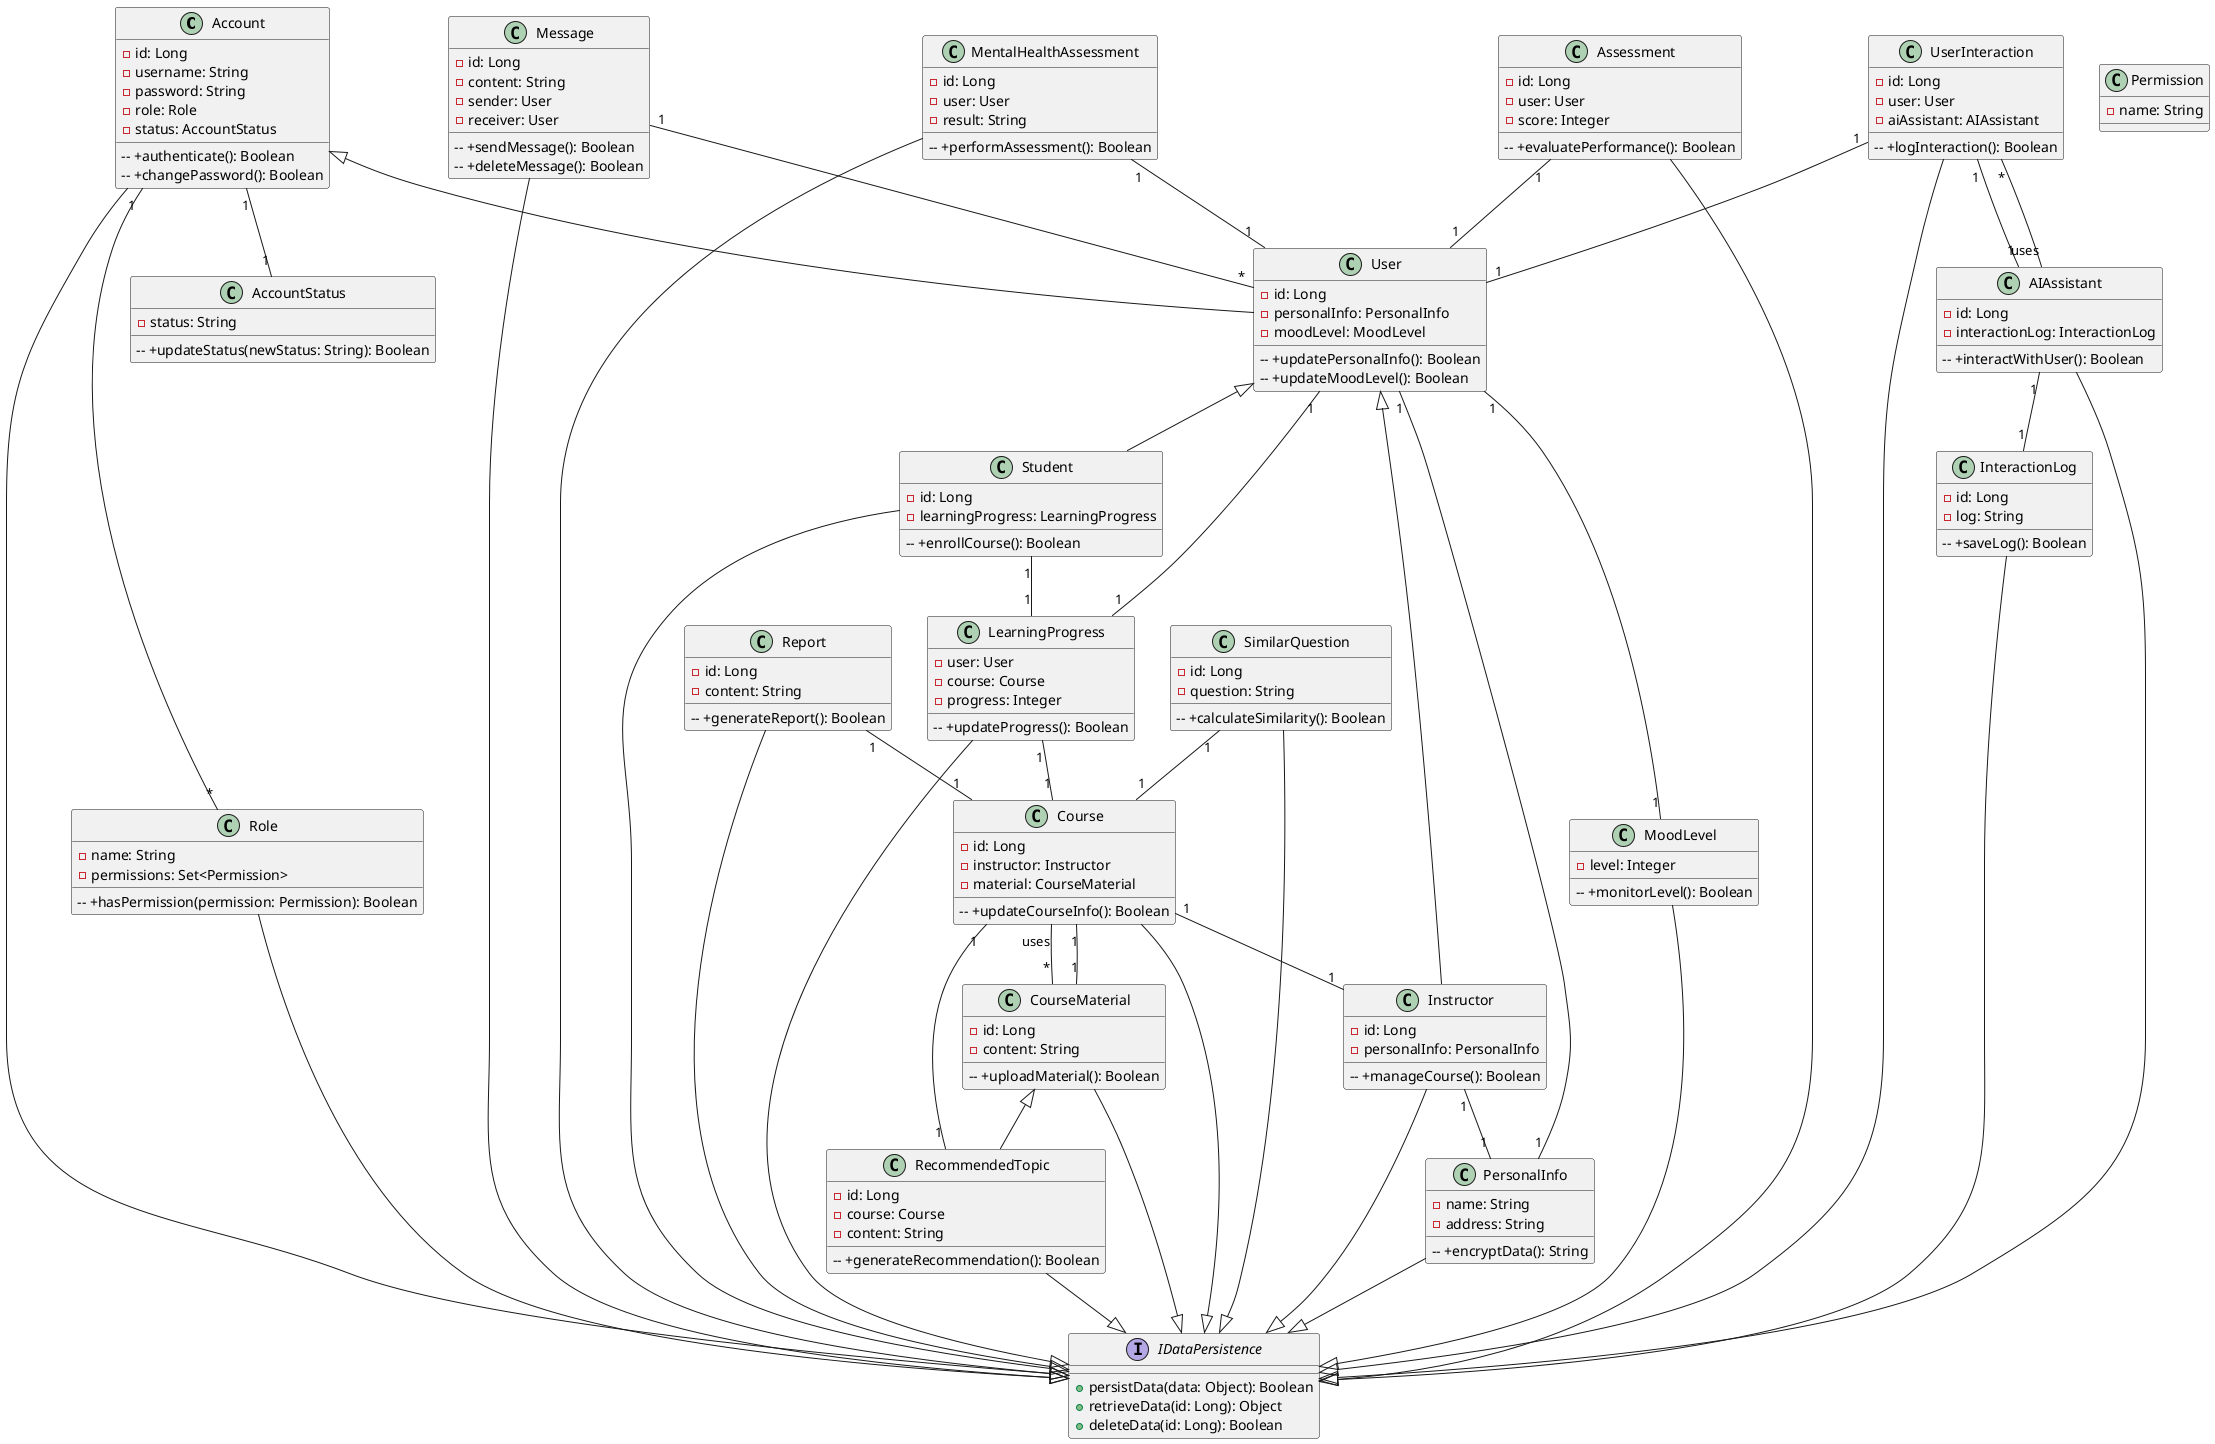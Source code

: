 @startuml
' 设计机制类图示例

' 定义类
class Account {
  - id: Long
  - username: String
  - password: String
  - role: Role
  - status: AccountStatus
  -- +authenticate(): Boolean
  -- +changePassword(): Boolean
}

class Role {
  - name: String
  - permissions: Set<Permission>
  -- +hasPermission(permission: Permission): Boolean
}

class Permission {
  - name: String
}

class AccountStatus {
  - status: String
  -- +updateStatus(newStatus: String): Boolean
}

class Message {
  - id: Long
  - content: String
  - sender: User
  - receiver: User
  -- +sendMessage(): Boolean
  -- +deleteMessage(): Boolean
}

class User {
  - id: Long
  - personalInfo: PersonalInfo
  - moodLevel: MoodLevel
  -- +updatePersonalInfo(): Boolean
  -- +updateMoodLevel(): Boolean
}

class PersonalInfo {
  - name: String
  - address: String
  -- +encryptData(): String
}

class MentalHealthAssessment {
  - id: Long
  - user: User
  - result: String
  -- +performAssessment(): Boolean
}

class MoodLevel {
  - level: Integer
  -- +monitorLevel(): Boolean
}

class LearningProgress {
  - user: User
  - course: Course
  - progress: Integer
  -- +updateProgress(): Boolean
}

class RecommendedTopic {
  - id: Long
  - course: Course
  - content: String
  -- +generateRecommendation(): Boolean
}

class Assessment {
  - id: Long
  - user: User
  - score: Integer
  -- +evaluatePerformance(): Boolean
}

class SimilarQuestion {
  - id: Long
  - question: String
  -- +calculateSimilarity(): Boolean
}

class Report {
  - id: Long
  - content: String
  -- +generateReport(): Boolean
}

class Course {
  - id: Long
  - instructor: Instructor
  - material: CourseMaterial
  -- +updateCourseInfo(): Boolean
}

class Instructor {
  - id: Long
  - personalInfo: PersonalInfo
  -- +manageCourse(): Boolean
}

class Student {
  - id: Long
  - learningProgress: LearningProgress
  -- +enrollCourse(): Boolean
}

class CourseMaterial {
  - id: Long
  - content: String
  -- +uploadMaterial(): Boolean
}

class AIAssistant {
  - id: Long
  - interactionLog: InteractionLog
  -- +interactWithUser(): Boolean
}

class UserInteraction {
  - id: Long
  - user: User
  - aiAssistant: AIAssistant
  -- +logInteraction(): Boolean
}

class InteractionLog {
  - id: Long
  - log: String
  -- +saveLog(): Boolean
}

' 定义关联关系
Account "1" -- "*" Role
Account "1" -- "1" AccountStatus
Message "1" -- "*" User
User "1" -- "1" PersonalInfo
User "1" -- "1" MoodLevel
MentalHealthAssessment "1" -- "1" User
LearningProgress "1" -- "1" User
LearningProgress "1" -- "1" Course
RecommendedTopic "1" -- "1" Course
Assessment "1" -- "1" User
SimilarQuestion "1" -- "1" Course
Report "1" -- "1" Course
Course "1" -- "1" Instructor
Instructor "1" -- "1" PersonalInfo
Student "1" -- "1" LearningProgress
CourseMaterial "1" -- "1" Course
AIAssistant "1" -- "1" InteractionLog
UserInteraction "1" -- "1" User
UserInteraction "1" -- "1" AIAssistant

' 定义泛化关系
Account <|-- User
User <|-- Student
User <|-- Instructor
CourseMaterial <|-- RecommendedTopic

' 定义聚合关系
Course "uses" -- "*" CourseMaterial
AIAssistant "uses" -- "*" UserInteraction

' 定义接口
interface IDataPersistence {
  +persistData(data: Object): Boolean
  +retrieveData(id: Long): Object
  +deleteData(id: Long): Boolean
}

' 实现接口
Account --|> IDataPersistence
Role --|> IDataPersistence
Message --|> IDataPersistence
PersonalInfo --|> IDataPersistence
MentalHealthAssessment --|> IDataPersistence
MoodLevel --|> IDataPersistence
LearningProgress --|> IDataPersistence
RecommendedTopic --|> IDataPersistence
Assessment --|> IDataPersistence
SimilarQuestion --|> IDataPersistence
Report -|> IDataPersistence
Course --|> IDataPersistence
Instructor --|> IDataPersistence
Student --|> IDataPersistence
CourseMaterial --|> IDataPersistence
AIAssistant --|> IDataPersistence
UserInteraction --|> IDataPersistence
InteractionLog --|> IDataPersistence

@enduml